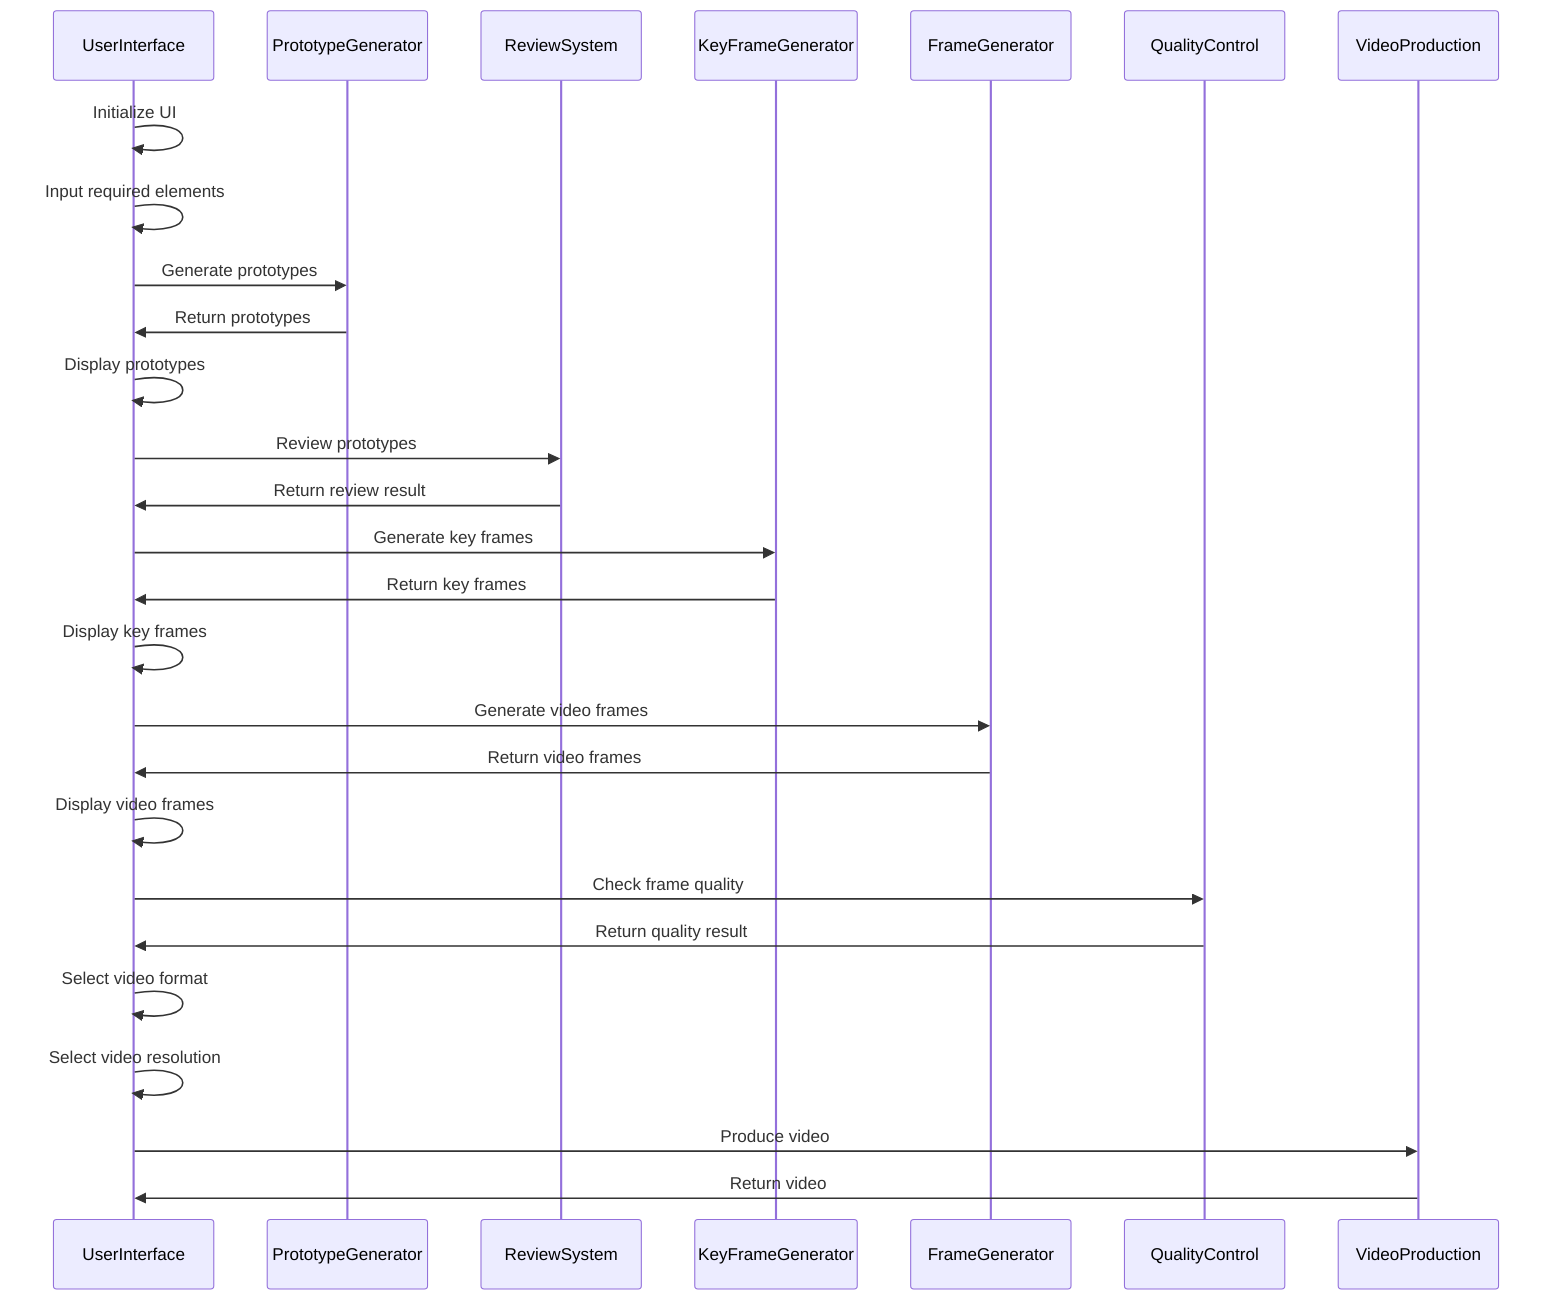 sequenceDiagram
    participant UI as UserInterface
    participant PG as PrototypeGenerator
    participant RS as ReviewSystem
    participant KFG as KeyFrameGenerator
    participant FG as FrameGenerator
    participant QC as QualityControl
    participant VP as VideoProduction

    UI->>UI: Initialize UI
    UI->>UI: Input required elements
    UI->>PG: Generate prototypes
    PG->>UI: Return prototypes
    UI->>UI: Display prototypes
    UI->>RS: Review prototypes
    RS->>UI: Return review result
    UI->>KFG: Generate key frames
    KFG->>UI: Return key frames
    UI->>UI: Display key frames
    UI->>FG: Generate video frames
    FG->>UI: Return video frames
    UI->>UI: Display video frames
    UI->>QC: Check frame quality
    QC->>UI: Return quality result
    UI->>UI: Select video format
    UI->>UI: Select video resolution
    UI->>VP: Produce video
    VP->>UI: Return video